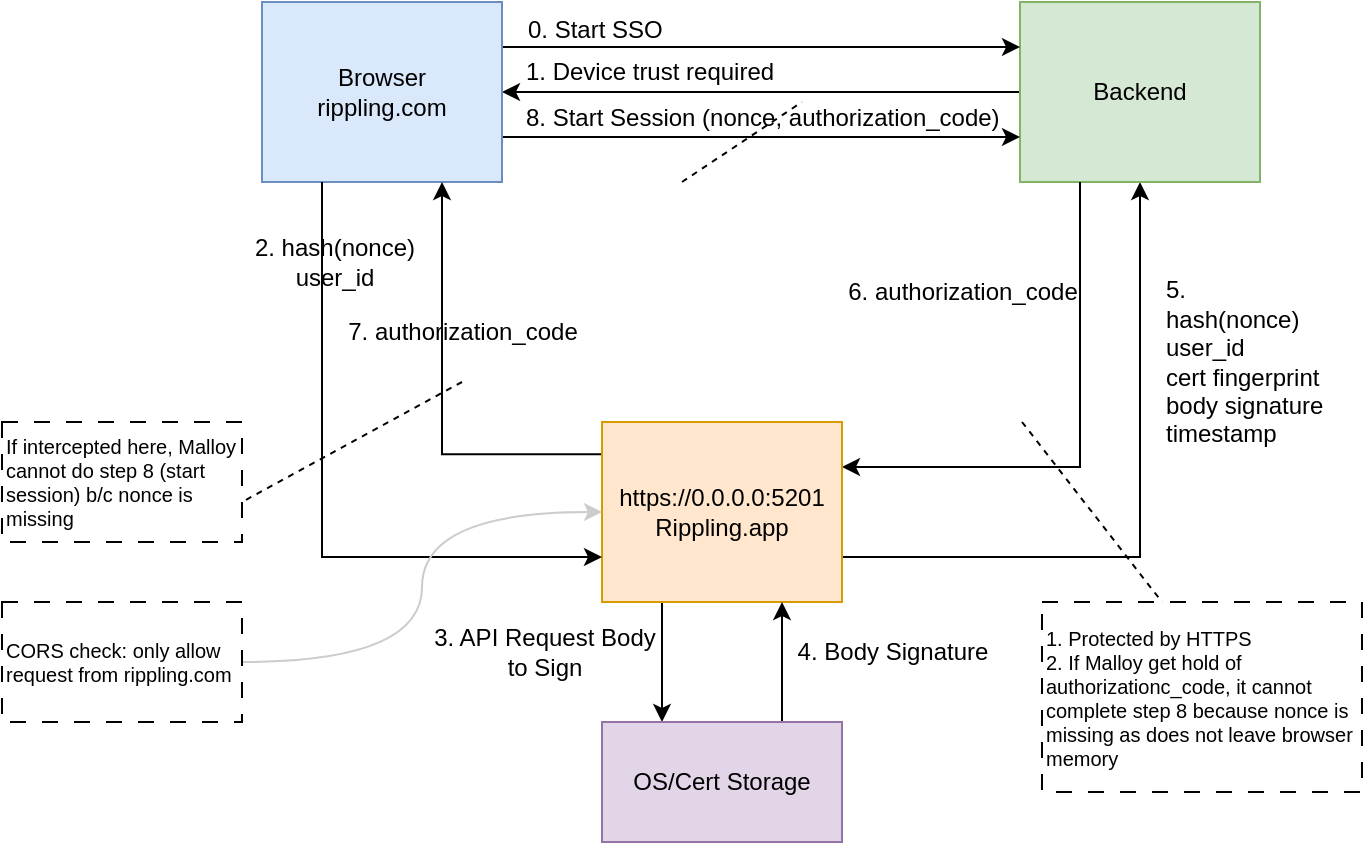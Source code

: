 <mxfile version="24.7.17">
  <diagram name="Page-1" id="_3UeeeU9ULqp59AH9pbj">
    <mxGraphModel dx="857" dy="541" grid="1" gridSize="10" guides="1" tooltips="1" connect="1" arrows="1" fold="1" page="1" pageScale="1" pageWidth="850" pageHeight="1100" background="#ffffff" math="0" shadow="0">
      <root>
        <mxCell id="0" />
        <mxCell id="1" parent="0" />
        <mxCell id="N49U3mZkRisyGyjObS3A-11" style="edgeStyle=orthogonalEdgeStyle;rounded=0;orthogonalLoop=1;jettySize=auto;html=1;entryX=1;entryY=0.5;entryDx=0;entryDy=0;" edge="1" parent="1" source="N49U3mZkRisyGyjObS3A-1" target="N49U3mZkRisyGyjObS3A-2">
          <mxGeometry relative="1" as="geometry" />
        </mxCell>
        <mxCell id="N49U3mZkRisyGyjObS3A-35" style="edgeStyle=orthogonalEdgeStyle;rounded=0;orthogonalLoop=1;jettySize=auto;html=1;exitX=1;exitY=0.75;exitDx=0;exitDy=0;entryX=0.5;entryY=1;entryDx=0;entryDy=0;strokeColor=default;" edge="1" parent="1" source="N49U3mZkRisyGyjObS3A-3" target="N49U3mZkRisyGyjObS3A-1">
          <mxGeometry relative="1" as="geometry" />
        </mxCell>
        <mxCell id="N49U3mZkRisyGyjObS3A-1" value="Backend" style="rounded=0;whiteSpace=wrap;html=1;fillColor=#d5e8d4;strokeColor=#82b366;" vertex="1" parent="1">
          <mxGeometry x="549" y="270" width="120" height="90" as="geometry" />
        </mxCell>
        <mxCell id="N49U3mZkRisyGyjObS3A-10" style="edgeStyle=orthogonalEdgeStyle;rounded=0;orthogonalLoop=1;jettySize=auto;html=1;exitX=1;exitY=0.25;exitDx=0;exitDy=0;entryX=0;entryY=0.25;entryDx=0;entryDy=0;" edge="1" parent="1" source="N49U3mZkRisyGyjObS3A-2" target="N49U3mZkRisyGyjObS3A-1">
          <mxGeometry relative="1" as="geometry" />
        </mxCell>
        <mxCell id="N49U3mZkRisyGyjObS3A-13" style="edgeStyle=orthogonalEdgeStyle;rounded=0;orthogonalLoop=1;jettySize=auto;html=1;exitX=1;exitY=0.75;exitDx=0;exitDy=0;entryX=0;entryY=0.75;entryDx=0;entryDy=0;" edge="1" parent="1" source="N49U3mZkRisyGyjObS3A-2" target="N49U3mZkRisyGyjObS3A-1">
          <mxGeometry relative="1" as="geometry" />
        </mxCell>
        <mxCell id="N49U3mZkRisyGyjObS3A-2" value="Browser&lt;div&gt;rippling.com&lt;/div&gt;" style="rounded=0;whiteSpace=wrap;html=1;fillColor=#dae8fc;strokeColor=#6c8ebf;" vertex="1" parent="1">
          <mxGeometry x="170" y="270" width="120" height="90" as="geometry" />
        </mxCell>
        <mxCell id="N49U3mZkRisyGyjObS3A-25" style="edgeStyle=orthogonalEdgeStyle;rounded=0;orthogonalLoop=1;jettySize=auto;html=1;entryX=0.75;entryY=1;entryDx=0;entryDy=0;exitX=0.011;exitY=0.179;exitDx=0;exitDy=0;exitPerimeter=0;" edge="1" parent="1" source="N49U3mZkRisyGyjObS3A-3" target="N49U3mZkRisyGyjObS3A-2">
          <mxGeometry relative="1" as="geometry" />
        </mxCell>
        <mxCell id="N49U3mZkRisyGyjObS3A-34" style="edgeStyle=orthogonalEdgeStyle;rounded=0;orthogonalLoop=1;jettySize=auto;html=1;exitX=0.25;exitY=1;exitDx=0;exitDy=0;entryX=1;entryY=0.25;entryDx=0;entryDy=0;" edge="1" parent="1" source="N49U3mZkRisyGyjObS3A-1" target="N49U3mZkRisyGyjObS3A-3">
          <mxGeometry relative="1" as="geometry" />
        </mxCell>
        <mxCell id="N49U3mZkRisyGyjObS3A-37" style="edgeStyle=orthogonalEdgeStyle;rounded=0;orthogonalLoop=1;jettySize=auto;html=1;exitX=0.25;exitY=1;exitDx=0;exitDy=0;entryX=0.25;entryY=0;entryDx=0;entryDy=0;" edge="1" parent="1" source="N49U3mZkRisyGyjObS3A-3" target="N49U3mZkRisyGyjObS3A-4">
          <mxGeometry relative="1" as="geometry" />
        </mxCell>
        <mxCell id="N49U3mZkRisyGyjObS3A-3" value="&lt;div&gt;https://0.0.0.0:5201&lt;/div&gt;Rippling.app" style="rounded=0;whiteSpace=wrap;html=1;fillColor=#ffe6cc;strokeColor=#d79b00;" vertex="1" parent="1">
          <mxGeometry x="340" y="480" width="120" height="90" as="geometry" />
        </mxCell>
        <mxCell id="N49U3mZkRisyGyjObS3A-38" style="edgeStyle=orthogonalEdgeStyle;rounded=0;orthogonalLoop=1;jettySize=auto;html=1;exitX=0.75;exitY=0;exitDx=0;exitDy=0;entryX=0.75;entryY=1;entryDx=0;entryDy=0;" edge="1" parent="1" source="N49U3mZkRisyGyjObS3A-4" target="N49U3mZkRisyGyjObS3A-3">
          <mxGeometry relative="1" as="geometry" />
        </mxCell>
        <mxCell id="N49U3mZkRisyGyjObS3A-4" value="OS/Cert Storage" style="rounded=0;whiteSpace=wrap;html=1;fillColor=#e1d5e7;strokeColor=#9673a6;" vertex="1" parent="1">
          <mxGeometry x="340" y="630" width="120" height="60" as="geometry" />
        </mxCell>
        <mxCell id="N49U3mZkRisyGyjObS3A-9" value="0. Start SSO" style="text;html=1;align=left;verticalAlign=middle;resizable=0;points=[];autosize=1;strokeColor=none;fillColor=none;gradientColor=none;" vertex="1" parent="1">
          <mxGeometry x="301" y="269" width="90" height="30" as="geometry" />
        </mxCell>
        <mxCell id="N49U3mZkRisyGyjObS3A-12" value="1. Device trust required" style="text;html=1;align=left;verticalAlign=middle;resizable=0;points=[];autosize=1;strokeColor=none;fillColor=none;gradientColor=none;" vertex="1" parent="1">
          <mxGeometry x="300" y="290" width="150" height="30" as="geometry" />
        </mxCell>
        <mxCell id="N49U3mZkRisyGyjObS3A-14" value="8. Start Session (nonce, authorization_code)" style="text;html=1;align=left;verticalAlign=middle;resizable=0;points=[];autosize=1;strokeColor=none;fillColor=none;gradientColor=none;" vertex="1" parent="1">
          <mxGeometry x="300" y="313" width="260" height="30" as="geometry" />
        </mxCell>
        <mxCell id="N49U3mZkRisyGyjObS3A-17" style="edgeStyle=orthogonalEdgeStyle;rounded=0;orthogonalLoop=1;jettySize=auto;html=1;exitX=0.25;exitY=1;exitDx=0;exitDy=0;entryX=0;entryY=0.75;entryDx=0;entryDy=0;" edge="1" parent="1" source="N49U3mZkRisyGyjObS3A-2" target="N49U3mZkRisyGyjObS3A-3">
          <mxGeometry relative="1" as="geometry" />
        </mxCell>
        <mxCell id="N49U3mZkRisyGyjObS3A-18" value="2. hash(nonce)&lt;br&gt;user_id" style="text;html=1;align=center;verticalAlign=middle;resizable=0;points=[];autosize=1;strokeColor=none;fillColor=none;gradientColor=none;" vertex="1" parent="1">
          <mxGeometry x="156" y="380" width="100" height="40" as="geometry" />
        </mxCell>
        <mxCell id="N49U3mZkRisyGyjObS3A-24" value="4. Body Signature" style="text;html=1;align=center;verticalAlign=middle;resizable=0;points=[];autosize=1;strokeColor=none;fillColor=none;gradientColor=none;" vertex="1" parent="1">
          <mxGeometry x="425" y="580" width="120" height="30" as="geometry" />
        </mxCell>
        <mxCell id="N49U3mZkRisyGyjObS3A-27" value="5.&lt;div&gt;hash(nonce)&lt;br&gt;user_id&lt;br&gt;cert fingerprint&lt;br&gt;body signature&lt;/div&gt;&lt;div&gt;timestamp&lt;/div&gt;" style="text;html=1;align=left;verticalAlign=middle;resizable=0;points=[];autosize=1;strokeColor=none;fillColor=none;gradientColor=none;" vertex="1" parent="1">
          <mxGeometry x="620" y="400" width="100" height="100" as="geometry" />
        </mxCell>
        <mxCell id="N49U3mZkRisyGyjObS3A-29" value="7. authorization_code" style="text;html=1;align=center;verticalAlign=middle;resizable=0;points=[];autosize=1;strokeColor=none;fillColor=none;gradientColor=none;" vertex="1" parent="1">
          <mxGeometry x="200" y="420" width="140" height="30" as="geometry" />
        </mxCell>
        <mxCell id="N49U3mZkRisyGyjObS3A-36" value="6. authorization_code" style="text;html=1;align=center;verticalAlign=middle;resizable=0;points=[];autosize=1;strokeColor=none;fillColor=none;gradientColor=none;" vertex="1" parent="1">
          <mxGeometry x="450" y="400" width="140" height="30" as="geometry" />
        </mxCell>
        <mxCell id="N49U3mZkRisyGyjObS3A-39" value="3. API Request Body&lt;br&gt;to Sign" style="text;html=1;align=center;verticalAlign=middle;resizable=0;points=[];autosize=1;strokeColor=none;fillColor=none;gradientColor=none;" vertex="1" parent="1">
          <mxGeometry x="246" y="575" width="130" height="40" as="geometry" />
        </mxCell>
        <mxCell id="N49U3mZkRisyGyjObS3A-43" style="edgeStyle=orthogonalEdgeStyle;rounded=1;orthogonalLoop=1;jettySize=auto;html=1;entryX=0;entryY=0.5;entryDx=0;entryDy=0;curved=1;shadow=0;flowAnimation=0;strokeColor=#CCCCCC;" edge="1" parent="1" source="N49U3mZkRisyGyjObS3A-42" target="N49U3mZkRisyGyjObS3A-3">
          <mxGeometry relative="1" as="geometry" />
        </mxCell>
        <mxCell id="N49U3mZkRisyGyjObS3A-42" value="CORS check:&amp;nbsp;&lt;span style=&quot;background-color: initial;&quot;&gt;only allow request from rippling.com&lt;/span&gt;" style="rounded=0;whiteSpace=wrap;html=1;dashed=1;dashPattern=8 8;fontSize=10;align=left;" vertex="1" parent="1">
          <mxGeometry x="40" y="570" width="120" height="60" as="geometry" />
        </mxCell>
        <mxCell id="N49U3mZkRisyGyjObS3A-44" value="" style="endArrow=none;html=1;rounded=0;dashed=1;" edge="1" parent="1">
          <mxGeometry width="50" height="50" relative="1" as="geometry">
            <mxPoint x="550" y="480" as="sourcePoint" />
            <mxPoint x="620" y="570" as="targetPoint" />
          </mxGeometry>
        </mxCell>
        <mxCell id="N49U3mZkRisyGyjObS3A-46" value="1. Protected by HTTPS&lt;div style=&quot;font-size: 10px;&quot;&gt;2. If Malloy get hold of authorizationc_code, it cannot complete step 8 because nonce is missing as does not leave browser memory&lt;/div&gt;" style="rounded=0;whiteSpace=wrap;html=1;dashed=1;dashPattern=8 8;align=left;fontSize=10;" vertex="1" parent="1">
          <mxGeometry x="560" y="570" width="160" height="95" as="geometry" />
        </mxCell>
        <mxCell id="N49U3mZkRisyGyjObS3A-47" value="" style="endArrow=none;html=1;rounded=0;dashed=1;" edge="1" parent="1">
          <mxGeometry width="50" height="50" relative="1" as="geometry">
            <mxPoint x="270" y="460" as="sourcePoint" />
            <mxPoint x="160" y="520" as="targetPoint" />
          </mxGeometry>
        </mxCell>
        <mxCell id="N49U3mZkRisyGyjObS3A-48" value="If intercepted here, Malloy cannot do step 8 (start session) b/c nonce is missing" style="rounded=0;whiteSpace=wrap;html=1;dashed=1;dashPattern=8 8;fontSize=10;align=left;" vertex="1" parent="1">
          <mxGeometry x="40" y="480" width="120" height="60" as="geometry" />
        </mxCell>
        <mxCell id="N49U3mZkRisyGyjObS3A-49" value="" style="endArrow=none;html=1;rounded=0;dashed=1;" edge="1" parent="1">
          <mxGeometry width="50" height="50" relative="1" as="geometry">
            <mxPoint x="380" y="360" as="sourcePoint" />
            <mxPoint x="440" y="320" as="targetPoint" />
          </mxGeometry>
        </mxCell>
      </root>
    </mxGraphModel>
  </diagram>
</mxfile>
